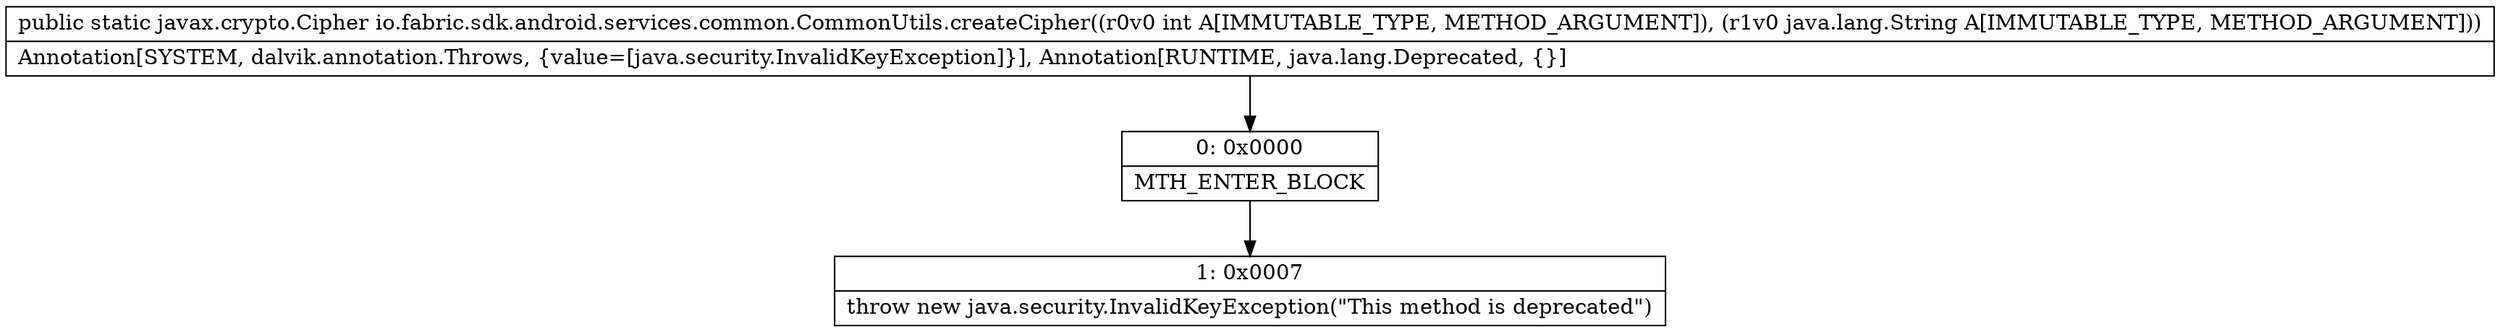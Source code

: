 digraph "CFG forio.fabric.sdk.android.services.common.CommonUtils.createCipher(ILjava\/lang\/String;)Ljavax\/crypto\/Cipher;" {
Node_0 [shape=record,label="{0\:\ 0x0000|MTH_ENTER_BLOCK\l}"];
Node_1 [shape=record,label="{1\:\ 0x0007|throw new java.security.InvalidKeyException(\"This method is deprecated\")\l}"];
MethodNode[shape=record,label="{public static javax.crypto.Cipher io.fabric.sdk.android.services.common.CommonUtils.createCipher((r0v0 int A[IMMUTABLE_TYPE, METHOD_ARGUMENT]), (r1v0 java.lang.String A[IMMUTABLE_TYPE, METHOD_ARGUMENT]))  | Annotation[SYSTEM, dalvik.annotation.Throws, \{value=[java.security.InvalidKeyException]\}], Annotation[RUNTIME, java.lang.Deprecated, \{\}]\l}"];
MethodNode -> Node_0;
Node_0 -> Node_1;
}

